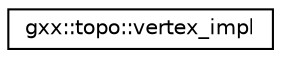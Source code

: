 digraph "Graphical Class Hierarchy"
{
  edge [fontname="Helvetica",fontsize="10",labelfontname="Helvetica",labelfontsize="10"];
  node [fontname="Helvetica",fontsize="10",shape=record];
  rankdir="LR";
  Node1 [label="gxx::topo::vertex_impl",height=0.2,width=0.4,color="black", fillcolor="white", style="filled",URL="$classgxx_1_1topo_1_1vertex__impl.html"];
}
